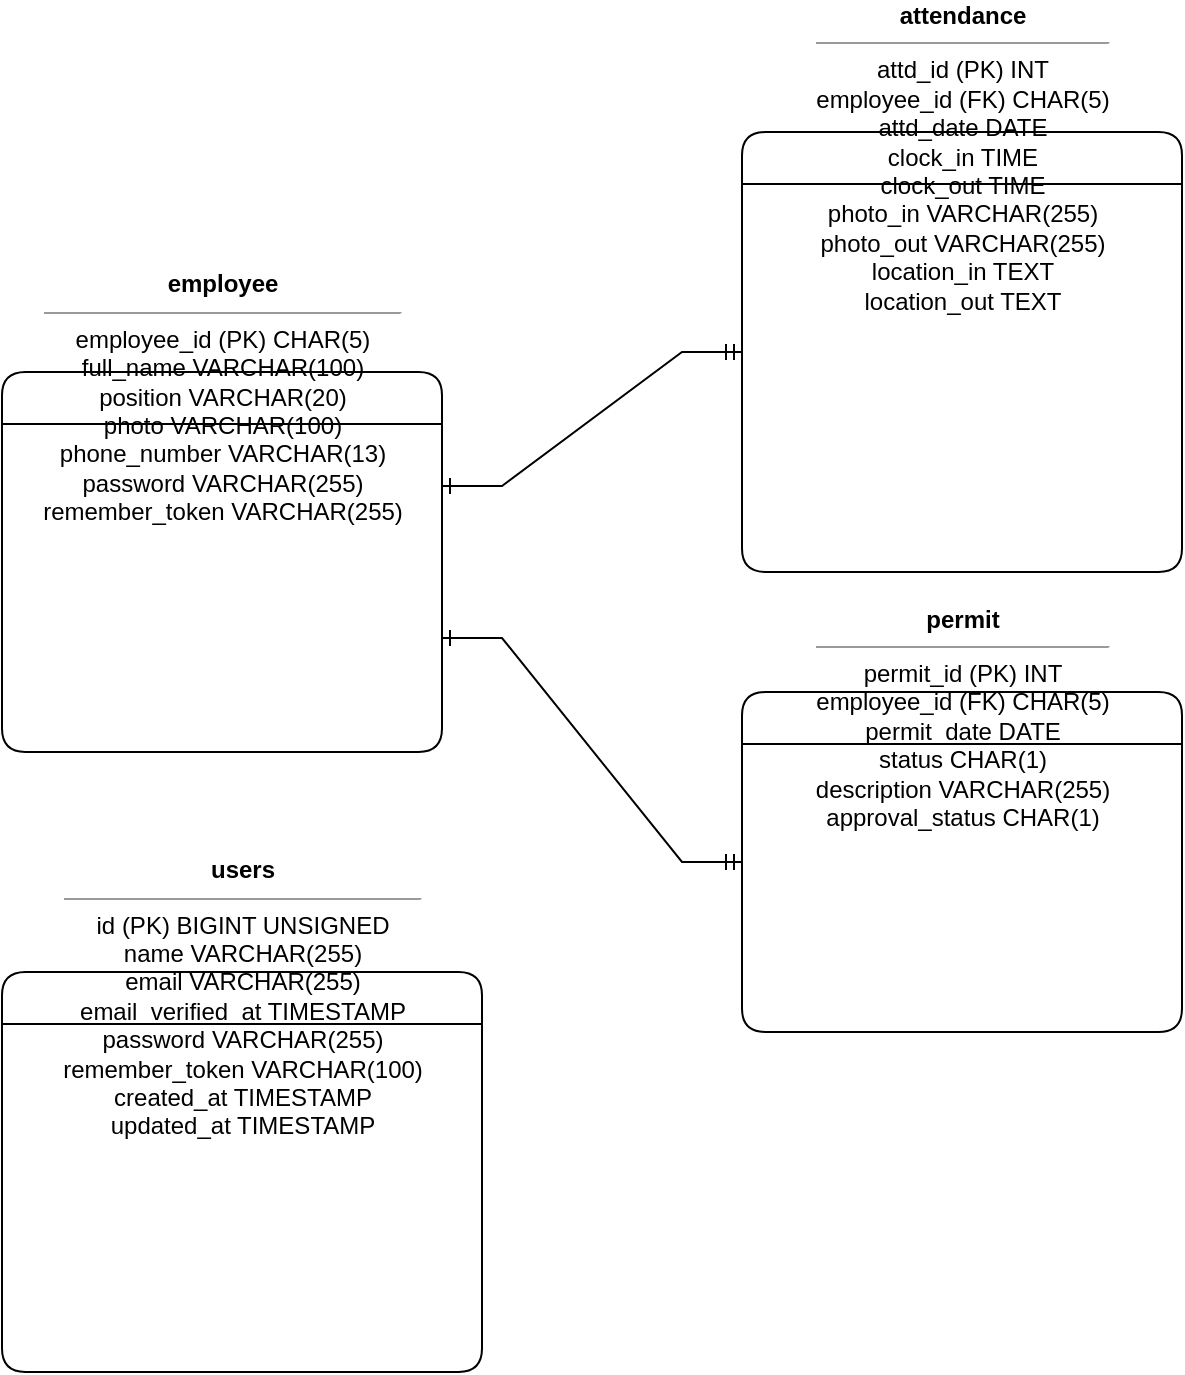 <mxfile version="21.0.0" type="device">
  <diagram name="Page-1" id="L8qcxZpKWK4q7eCFh3jC">
    <mxGraphModel dx="1434" dy="790" grid="1" gridSize="10" guides="1" tooltips="1" connect="1" arrows="1" fold="1" page="1" pageScale="1" pageWidth="827" pageHeight="1169" math="0" shadow="0">
      <root>
        <mxCell id="0" />
        <mxCell id="1" parent="0" />
        <mxCell id="employee_entity" value="&lt;b&gt;employee&lt;/b&gt;&lt;hr size=&quot;1&quot;&gt;employee_id (PK) CHAR(5)&lt;br&gt;full_name VARCHAR(100)&lt;br&gt;position VARCHAR(20)&lt;br&gt;photo VARCHAR(100)&lt;br&gt;phone_number VARCHAR(13)&lt;br&gt;password VARCHAR(255)&lt;br&gt;remember_token VARCHAR(255)" style="swimlane;fontStyle=0;childLayout=stackLayout;horizontal=1;startSize=26;fillColor=#ffffff;horizontalStack=0;resizeParent=1;resizeParentMax=0;resizeLast=0;collapsible=1;marginBottom=0;html=1;align=center;rounded=1;shadow=0;strokeWidth=1;" parent="1" vertex="1">
          <mxGeometry x="80" y="200" width="220" height="190" as="geometry" />
        </mxCell>
        <mxCell id="attendance_entity" value="&lt;b&gt;attendance&lt;/b&gt;&lt;hr size=&quot;1&quot;&gt;attd_id (PK) INT&lt;br&gt;employee_id (FK) CHAR(5)&lt;br&gt;attd_date DATE&lt;br&gt;clock_in TIME&lt;br&gt;clock_out TIME&lt;br&gt;photo_in VARCHAR(255)&lt;br&gt;photo_out VARCHAR(255)&lt;br&gt;location_in TEXT&lt;br&gt;location_out TEXT" style="swimlane;fontStyle=0;childLayout=stackLayout;horizontal=1;startSize=26;fillColor=#ffffff;horizontalStack=0;resizeParent=1;resizeParentMax=0;resizeLast=0;collapsible=1;marginBottom=0;html=1;align=center;rounded=1;shadow=0;strokeWidth=1;" parent="1" vertex="1">
          <mxGeometry x="450" y="80" width="220" height="220" as="geometry" />
        </mxCell>
        <mxCell id="permit_entity" value="&lt;b&gt;permit&lt;/b&gt;&lt;hr size=&quot;1&quot;&gt;permit_id (PK) INT&lt;br&gt;employee_id (FK) CHAR(5)&lt;br&gt;permit_date DATE&lt;br&gt;status CHAR(1)&lt;br&gt;description VARCHAR(255)&lt;br&gt;approval_status CHAR(1)" style="swimlane;fontStyle=0;childLayout=stackLayout;horizontal=1;startSize=26;fillColor=#ffffff;horizontalStack=0;resizeParent=1;resizeParentMax=0;resizeLast=0;collapsible=1;marginBottom=0;html=1;align=center;rounded=1;shadow=0;strokeWidth=1;" parent="1" vertex="1">
          <mxGeometry x="450" y="360" width="220" height="170" as="geometry" />
        </mxCell>
        <mxCell id="users_entity" value="&lt;b&gt;users&lt;/b&gt;&lt;hr size=&quot;1&quot;&gt;id (PK) BIGINT UNSIGNED&lt;br&gt;name VARCHAR(255)&lt;br&gt;email VARCHAR(255)&lt;br&gt;email_verified_at TIMESTAMP&lt;br&gt;password VARCHAR(255)&lt;br&gt;remember_token VARCHAR(100)&lt;br&gt;created_at TIMESTAMP&lt;br&gt;updated_at TIMESTAMP" style="swimlane;fontStyle=0;childLayout=stackLayout;horizontal=1;startSize=26;fillColor=#ffffff;horizontalStack=0;resizeParent=1;resizeParentMax=0;resizeLast=0;collapsible=1;marginBottom=0;html=1;align=center;rounded=1;shadow=0;strokeWidth=1;" parent="1" vertex="1">
          <mxGeometry x="80" y="500" width="240" height="200" as="geometry" />
        </mxCell>
        <mxCell id="rel_emp_attd" value="" style="edgeStyle=entityRelationEdgeStyle;endArrow=ERmandOne;startArrow=ERone;html=1;rounded=0;entryX=0;entryY=0.5;entryDx=0;entryDy=0;exitX=1;exitY=0.3;exitDx=0;exitDy=0;" parent="1" source="employee_entity" target="attendance_entity" edge="1">
          <mxGeometry width="100" height="100" relative="1" as="geometry">
            <mxPoint x="320" y="250" as="sourcePoint" />
            <mxPoint x="420" y="190" as="targetPoint" />
          </mxGeometry>
        </mxCell>
        <mxCell id="rel_emp_permit" value="" style="edgeStyle=entityRelationEdgeStyle;endArrow=ERmandOne;startArrow=ERone;html=1;rounded=0;entryX=0;entryY=0.5;entryDx=0;entryDy=0;exitX=1;exitY=0.7;exitDx=0;exitDy=0;" parent="1" source="employee_entity" target="permit_entity" edge="1">
          <mxGeometry width="100" height="100" relative="1" as="geometry">
            <mxPoint x="320" y="330" as="sourcePoint" />
            <mxPoint x="420" y="450" as="targetPoint" />
          </mxGeometry>
        </mxCell>
      </root>
    </mxGraphModel>
  </diagram>
</mxfile>